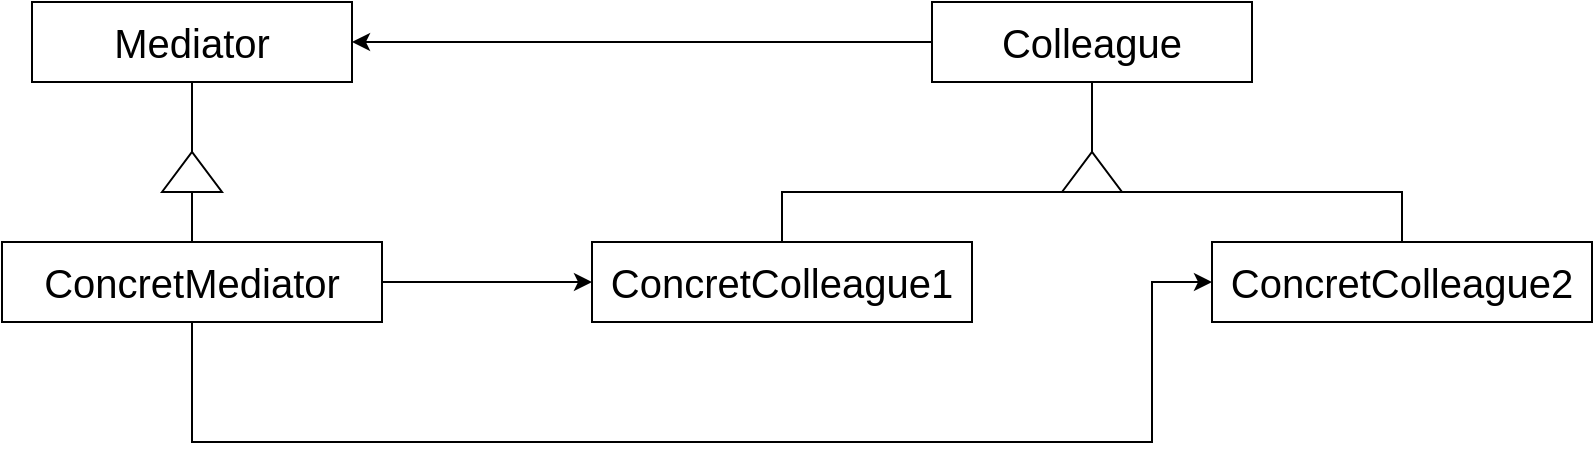 <mxfile>
    <diagram id="xOzijZuhEurzljsTok57" name="Página-1">
        <mxGraphModel dx="1206" dy="541" grid="1" gridSize="10" guides="1" tooltips="1" connect="1" arrows="1" fold="1" page="1" pageScale="1" pageWidth="827" pageHeight="1169" math="0" shadow="0">
            <root>
                <mxCell id="0"/>
                <mxCell id="1" parent="0"/>
                <mxCell id="2" value="&lt;font style=&quot;font-size: 20px;&quot;&gt;Mediator&lt;/font&gt;" style="rounded=0;whiteSpace=wrap;html=1;" vertex="1" parent="1">
                    <mxGeometry x="40" y="80" width="160" height="40" as="geometry"/>
                </mxCell>
                <mxCell id="3" value="&lt;font style=&quot;font-size: 20px;&quot;&gt;Colleague&lt;/font&gt;" style="rounded=0;whiteSpace=wrap;html=1;" vertex="1" parent="1">
                    <mxGeometry x="490" y="80" width="160" height="40" as="geometry"/>
                </mxCell>
                <mxCell id="4" value="&lt;font style=&quot;font-size: 20px;&quot;&gt;ConcretColleague1&lt;/font&gt;" style="rounded=0;whiteSpace=wrap;html=1;" vertex="1" parent="1">
                    <mxGeometry x="320" y="200" width="190" height="40" as="geometry"/>
                </mxCell>
                <mxCell id="6" value="&lt;font style=&quot;font-size: 20px;&quot;&gt;ConcretColleague2&lt;/font&gt;" style="rounded=0;whiteSpace=wrap;html=1;" vertex="1" parent="1">
                    <mxGeometry x="630" y="200" width="190" height="40" as="geometry"/>
                </mxCell>
                <mxCell id="19" style="edgeStyle=none;rounded=0;html=1;exitX=1;exitY=0.5;exitDx=0;exitDy=0;entryX=0;entryY=0.5;entryDx=0;entryDy=0;fontSize=20;" edge="1" parent="1" source="7" target="4">
                    <mxGeometry relative="1" as="geometry"/>
                </mxCell>
                <mxCell id="20" style="edgeStyle=none;rounded=0;html=1;entryX=0;entryY=0.5;entryDx=0;entryDy=0;fontSize=20;" edge="1" parent="1" source="7" target="6">
                    <mxGeometry relative="1" as="geometry">
                        <Array as="points">
                            <mxPoint x="120" y="300"/>
                            <mxPoint x="600" y="300"/>
                            <mxPoint x="600" y="220"/>
                        </Array>
                    </mxGeometry>
                </mxCell>
                <mxCell id="7" value="&lt;font style=&quot;font-size: 20px;&quot;&gt;ConcretMediator&lt;/font&gt;" style="rounded=0;whiteSpace=wrap;html=1;" vertex="1" parent="1">
                    <mxGeometry x="25" y="200" width="190" height="40" as="geometry"/>
                </mxCell>
                <mxCell id="9" value="" style="endArrow=classic;html=1;fontSize=20;entryX=1;entryY=0.5;entryDx=0;entryDy=0;exitX=0;exitY=0.5;exitDx=0;exitDy=0;" edge="1" parent="1" source="3" target="2">
                    <mxGeometry width="50" height="50" relative="1" as="geometry">
                        <mxPoint x="390" y="220" as="sourcePoint"/>
                        <mxPoint x="440" y="170" as="targetPoint"/>
                    </mxGeometry>
                </mxCell>
                <mxCell id="10" value="" style="triangle;whiteSpace=wrap;html=1;fontSize=20;rotation=-90;" vertex="1" parent="1">
                    <mxGeometry x="110" y="150" width="20" height="30" as="geometry"/>
                </mxCell>
                <mxCell id="11" value="" style="endArrow=none;html=1;fontSize=20;entryX=0.5;entryY=1;entryDx=0;entryDy=0;exitX=1;exitY=0.5;exitDx=0;exitDy=0;" edge="1" parent="1" source="10" target="2">
                    <mxGeometry width="50" height="50" relative="1" as="geometry">
                        <mxPoint x="390" y="220" as="sourcePoint"/>
                        <mxPoint x="440" y="170" as="targetPoint"/>
                    </mxGeometry>
                </mxCell>
                <mxCell id="13" value="" style="endArrow=none;html=1;fontSize=20;entryX=0.5;entryY=0;entryDx=0;entryDy=0;exitX=0;exitY=0.5;exitDx=0;exitDy=0;" edge="1" parent="1" source="10" target="7">
                    <mxGeometry width="50" height="50" relative="1" as="geometry">
                        <mxPoint x="340" y="215" as="sourcePoint"/>
                        <mxPoint x="130" y="130" as="targetPoint"/>
                    </mxGeometry>
                </mxCell>
                <mxCell id="14" value="" style="endArrow=none;html=1;fontSize=20;entryX=0.5;entryY=1;entryDx=0;entryDy=0;exitX=1;exitY=0.5;exitDx=0;exitDy=0;" edge="1" parent="1" source="15" target="3">
                    <mxGeometry width="50" height="50" relative="1" as="geometry">
                        <mxPoint x="180" y="165" as="sourcePoint"/>
                        <mxPoint x="180" y="130" as="targetPoint"/>
                    </mxGeometry>
                </mxCell>
                <mxCell id="15" value="" style="triangle;whiteSpace=wrap;html=1;fontSize=20;rotation=-90;" vertex="1" parent="1">
                    <mxGeometry x="560" y="150" width="20" height="30" as="geometry"/>
                </mxCell>
                <mxCell id="16" value="" style="endArrow=none;html=1;fontSize=20;entryX=0;entryY=0.25;entryDx=0;entryDy=0;exitX=0.5;exitY=0;exitDx=0;exitDy=0;rounded=0;" edge="1" parent="1" source="4" target="15">
                    <mxGeometry width="50" height="50" relative="1" as="geometry">
                        <mxPoint x="440" y="220" as="sourcePoint"/>
                        <mxPoint x="490" y="170" as="targetPoint"/>
                        <Array as="points">
                            <mxPoint x="415" y="175"/>
                        </Array>
                    </mxGeometry>
                </mxCell>
                <mxCell id="18" value="" style="endArrow=none;html=1;fontSize=20;entryX=0;entryY=0.75;entryDx=0;entryDy=0;exitX=0.5;exitY=0;exitDx=0;exitDy=0;rounded=0;" edge="1" parent="1" source="6" target="15">
                    <mxGeometry width="50" height="50" relative="1" as="geometry">
                        <mxPoint x="700" y="185.22" as="sourcePoint"/>
                        <mxPoint x="839.82" y="160.0" as="targetPoint"/>
                        <Array as="points">
                            <mxPoint x="725" y="175"/>
                        </Array>
                    </mxGeometry>
                </mxCell>
            </root>
        </mxGraphModel>
    </diagram>
</mxfile>